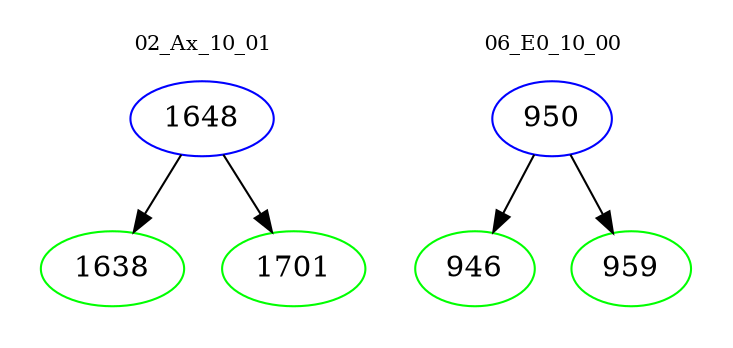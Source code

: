 digraph{
subgraph cluster_0 {
color = white
label = "02_Ax_10_01";
fontsize=10;
T0_1648 [label="1648", color="blue"]
T0_1648 -> T0_1638 [color="black"]
T0_1638 [label="1638", color="green"]
T0_1648 -> T0_1701 [color="black"]
T0_1701 [label="1701", color="green"]
}
subgraph cluster_1 {
color = white
label = "06_E0_10_00";
fontsize=10;
T1_950 [label="950", color="blue"]
T1_950 -> T1_946 [color="black"]
T1_946 [label="946", color="green"]
T1_950 -> T1_959 [color="black"]
T1_959 [label="959", color="green"]
}
}
